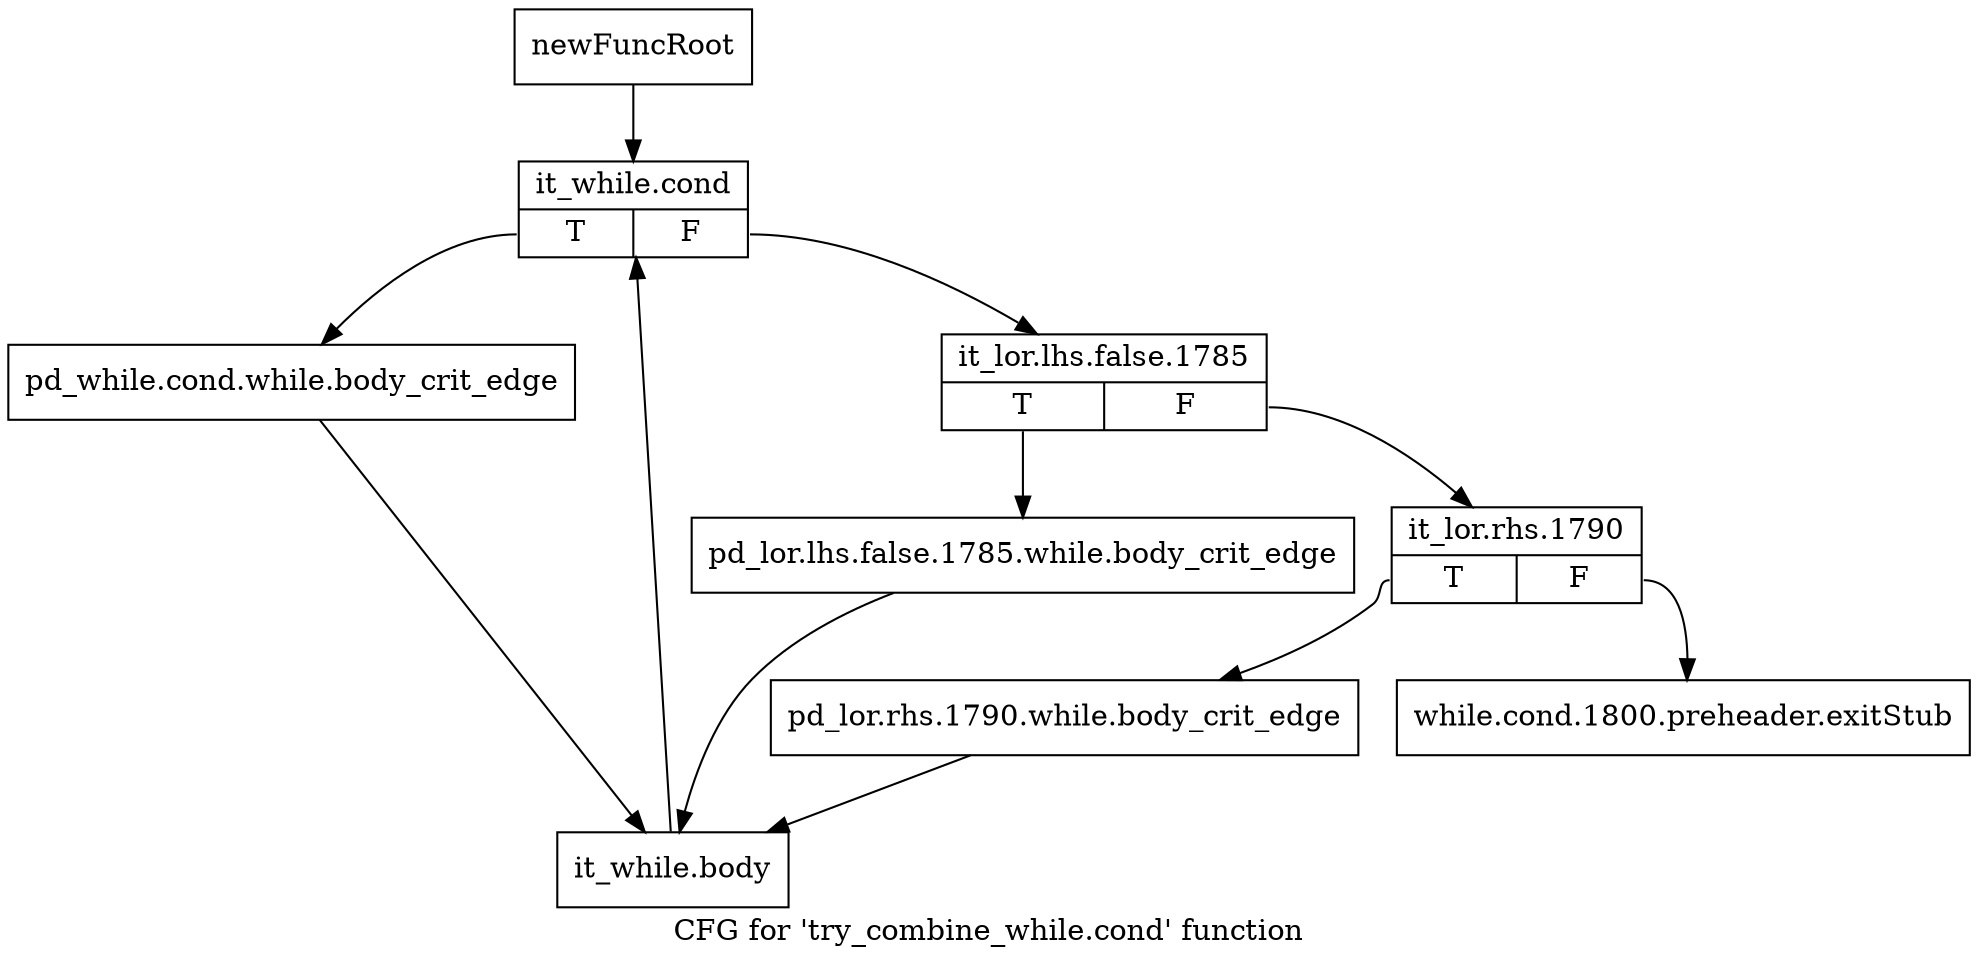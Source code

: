 digraph "CFG for 'try_combine_while.cond' function" {
	label="CFG for 'try_combine_while.cond' function";

	Node0xa5faea0 [shape=record,label="{newFuncRoot}"];
	Node0xa5faea0 -> Node0xa5faf40;
	Node0xa5faef0 [shape=record,label="{while.cond.1800.preheader.exitStub}"];
	Node0xa5faf40 [shape=record,label="{it_while.cond|{<s0>T|<s1>F}}"];
	Node0xa5faf40:s0 -> Node0xa5fb0d0;
	Node0xa5faf40:s1 -> Node0xa5faf90;
	Node0xa5faf90 [shape=record,label="{it_lor.lhs.false.1785|{<s0>T|<s1>F}}"];
	Node0xa5faf90:s0 -> Node0xa5fb080;
	Node0xa5faf90:s1 -> Node0xa5fafe0;
	Node0xa5fafe0 [shape=record,label="{it_lor.rhs.1790|{<s0>T|<s1>F}}"];
	Node0xa5fafe0:s0 -> Node0xa5fb030;
	Node0xa5fafe0:s1 -> Node0xa5faef0;
	Node0xa5fb030 [shape=record,label="{pd_lor.rhs.1790.while.body_crit_edge}"];
	Node0xa5fb030 -> Node0xa5fb120;
	Node0xa5fb080 [shape=record,label="{pd_lor.lhs.false.1785.while.body_crit_edge}"];
	Node0xa5fb080 -> Node0xa5fb120;
	Node0xa5fb0d0 [shape=record,label="{pd_while.cond.while.body_crit_edge}"];
	Node0xa5fb0d0 -> Node0xa5fb120;
	Node0xa5fb120 [shape=record,label="{it_while.body}"];
	Node0xa5fb120 -> Node0xa5faf40;
}
